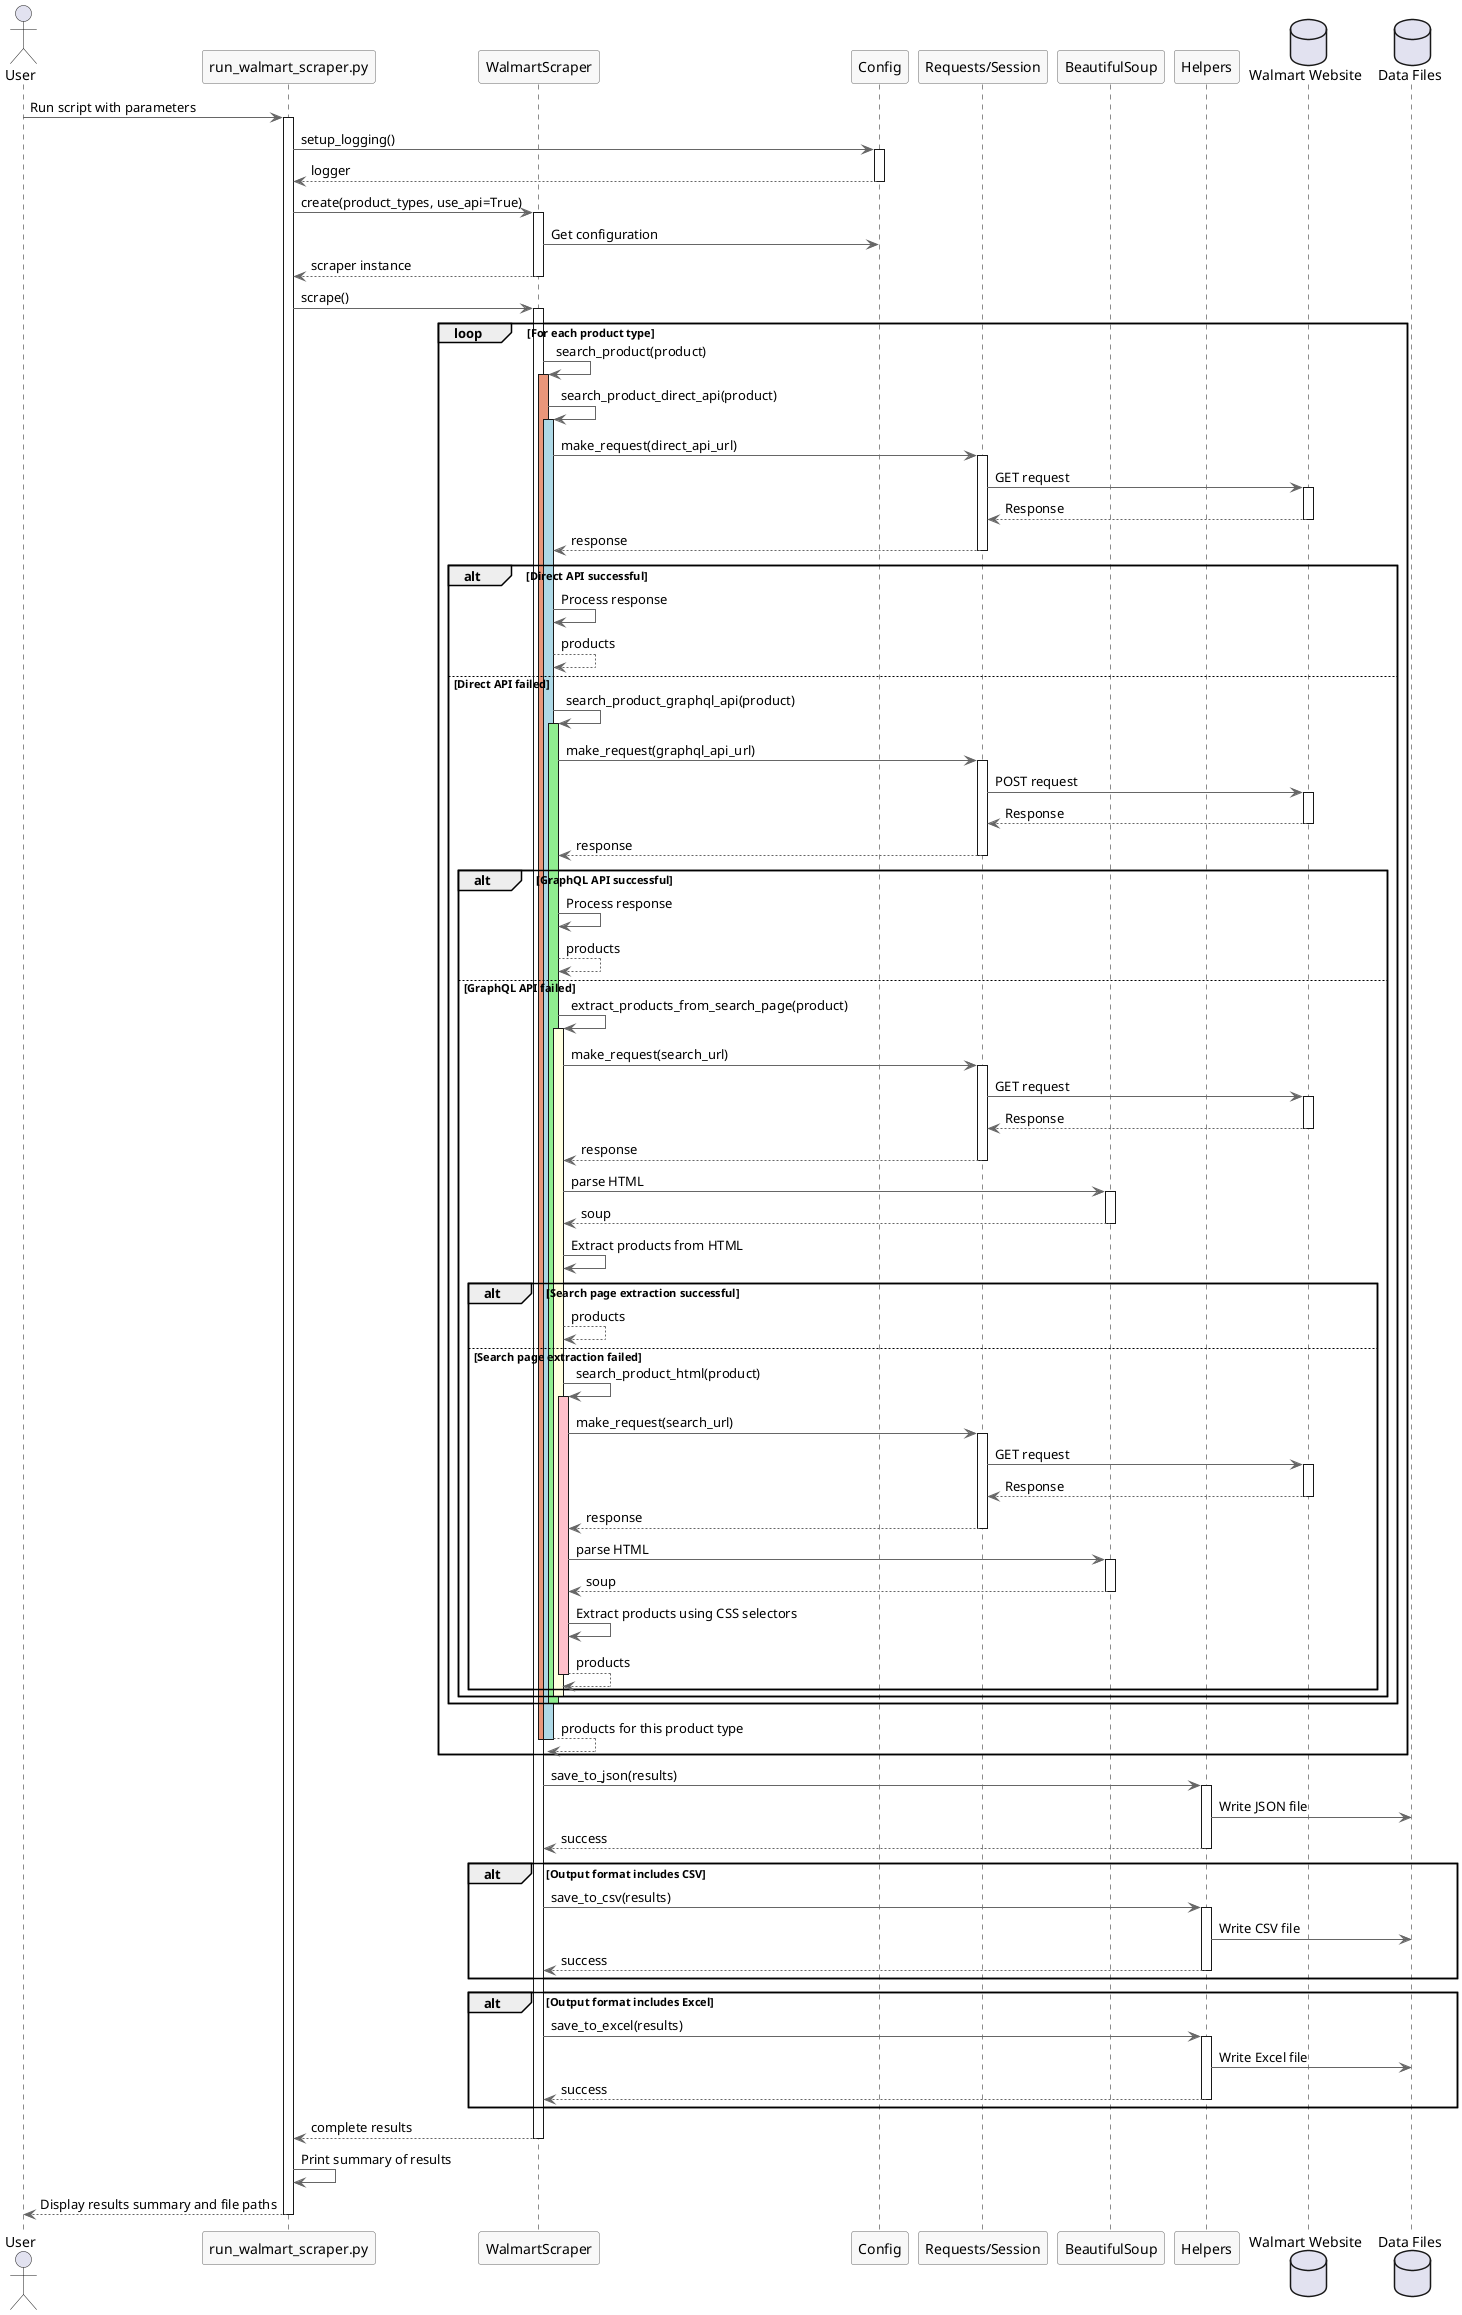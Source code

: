 @startuml Walmart Scraper Sequence Diagram

' Define the style
skinparam SequenceBoxBackgroundColor #f8f8f8
skinparam SequenceBoxBorderColor #666666
skinparam ParticipantBackgroundColor #f8f8f8
skinparam ParticipantBorderColor #666666
skinparam ArrowColor #666666

' Participants
actor User
participant "run_walmart_scraper.py" as Runner
participant "WalmartScraper" as Scraper
participant "Config" as Config
participant "Requests/Session" as HTTP
participant "BeautifulSoup" as BS4
participant "Helpers" as Helpers
database "Walmart Website" as Website
database "Data Files" as Data

' Sequence
User -> Runner: Run script with parameters
activate Runner

Runner -> Config: setup_logging()
activate Config
Config --> Runner: logger
deactivate Config

Runner -> Scraper: create(product_types, use_api=True)
activate Scraper
Scraper -> Config: Get configuration
Scraper --> Runner: scraper instance
deactivate Scraper

Runner -> Scraper: scrape()
activate Scraper

loop For each product type
    Scraper -> Scraper: search_product(product)
    activate Scraper #DarkSalmon
    
    ' Try Direct API first
    Scraper -> Scraper: search_product_direct_api(product)
    activate Scraper #LightBlue
    Scraper -> HTTP: make_request(direct_api_url)
    activate HTTP
    HTTP -> Website: GET request
    activate Website
    Website --> HTTP: Response
    deactivate Website
    HTTP --> Scraper: response
    deactivate HTTP
    
    alt Direct API successful
        Scraper -> Scraper: Process response
        Scraper --> Scraper: products
    else Direct API failed
        ' Try GraphQL API next
        Scraper -> Scraper: search_product_graphql_api(product)
        activate Scraper #LightGreen
        Scraper -> HTTP: make_request(graphql_api_url)
        activate HTTP
        HTTP -> Website: POST request
        activate Website
        Website --> HTTP: Response
        deactivate Website
        HTTP --> Scraper: response
        deactivate HTTP
        
        alt GraphQL API successful
            Scraper -> Scraper: Process response
            Scraper --> Scraper: products
        else GraphQL API failed
            ' Try search page extraction
            Scraper -> Scraper: extract_products_from_search_page(product)
            activate Scraper #LightYellow
            Scraper -> HTTP: make_request(search_url)
            activate HTTP
            HTTP -> Website: GET request
            activate Website
            Website --> HTTP: Response
            deactivate Website
            HTTP --> Scraper: response
            deactivate HTTP
            
            Scraper -> BS4: parse HTML
            activate BS4
            BS4 --> Scraper: soup
            deactivate BS4
            
            Scraper -> Scraper: Extract products from HTML
            
            alt Search page extraction successful
                Scraper --> Scraper: products
            else Search page extraction failed
                ' Fall back to HTML scraping
                Scraper -> Scraper: search_product_html(product)
                activate Scraper #Pink
                Scraper -> HTTP: make_request(search_url)
                activate HTTP
                HTTP -> Website: GET request
                activate Website
                Website --> HTTP: Response
                deactivate Website
                HTTP --> Scraper: response
                deactivate HTTP
                
                Scraper -> BS4: parse HTML
                activate BS4
                BS4 --> Scraper: soup
                deactivate BS4
                
                Scraper -> Scraper: Extract products using CSS selectors
                Scraper --> Scraper: products
                deactivate Scraper
            end
            deactivate Scraper
        end
        deactivate Scraper
    end
    
    Scraper --> Scraper: products for this product type
    deactivate Scraper #LightBlue
    deactivate Scraper #DarkSalmon
end

' Save results in different formats
Scraper -> Helpers: save_to_json(results)
activate Helpers
Helpers -> Data: Write JSON file
Helpers --> Scraper: success
deactivate Helpers

alt Output format includes CSV
    Scraper -> Helpers: save_to_csv(results)
    activate Helpers
    Helpers -> Data: Write CSV file
    Helpers --> Scraper: success
    deactivate Helpers
end

alt Output format includes Excel
    Scraper -> Helpers: save_to_excel(results)
    activate Helpers
    Helpers -> Data: Write Excel file
    Helpers --> Scraper: success
    deactivate Helpers
end

Scraper --> Runner: complete results
deactivate Scraper

Runner -> Runner: Print summary of results
Runner --> User: Display results summary and file paths
deactivate Runner

@enduml 